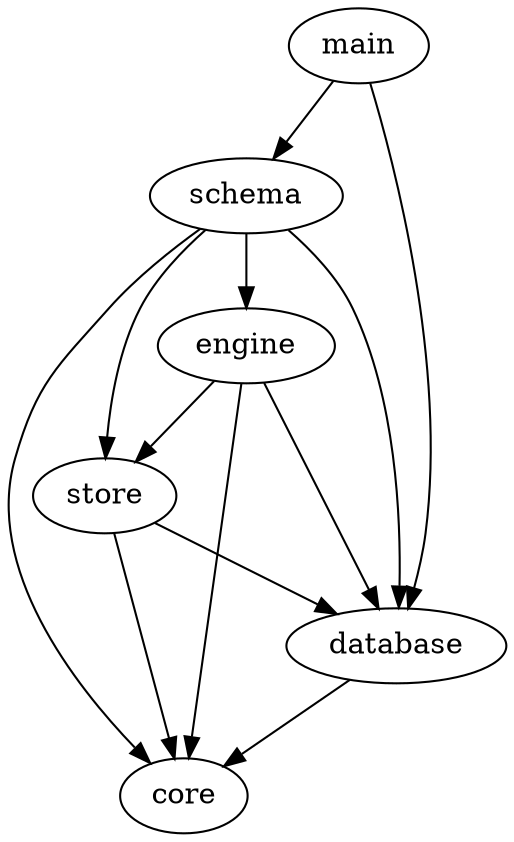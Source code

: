 digraph G {
  "main" -> "schema"
  "main" -> "database"
  "schema" -> "engine"
  "schema" -> "database"
  "schema" -> "store"
  "schema" -> "core"
  "engine" -> "database"
  "engine" -> "store"
  "engine" -> "core"
  "store" -> "database"
  "store" -> "core"
  "database" -> "core"
}
